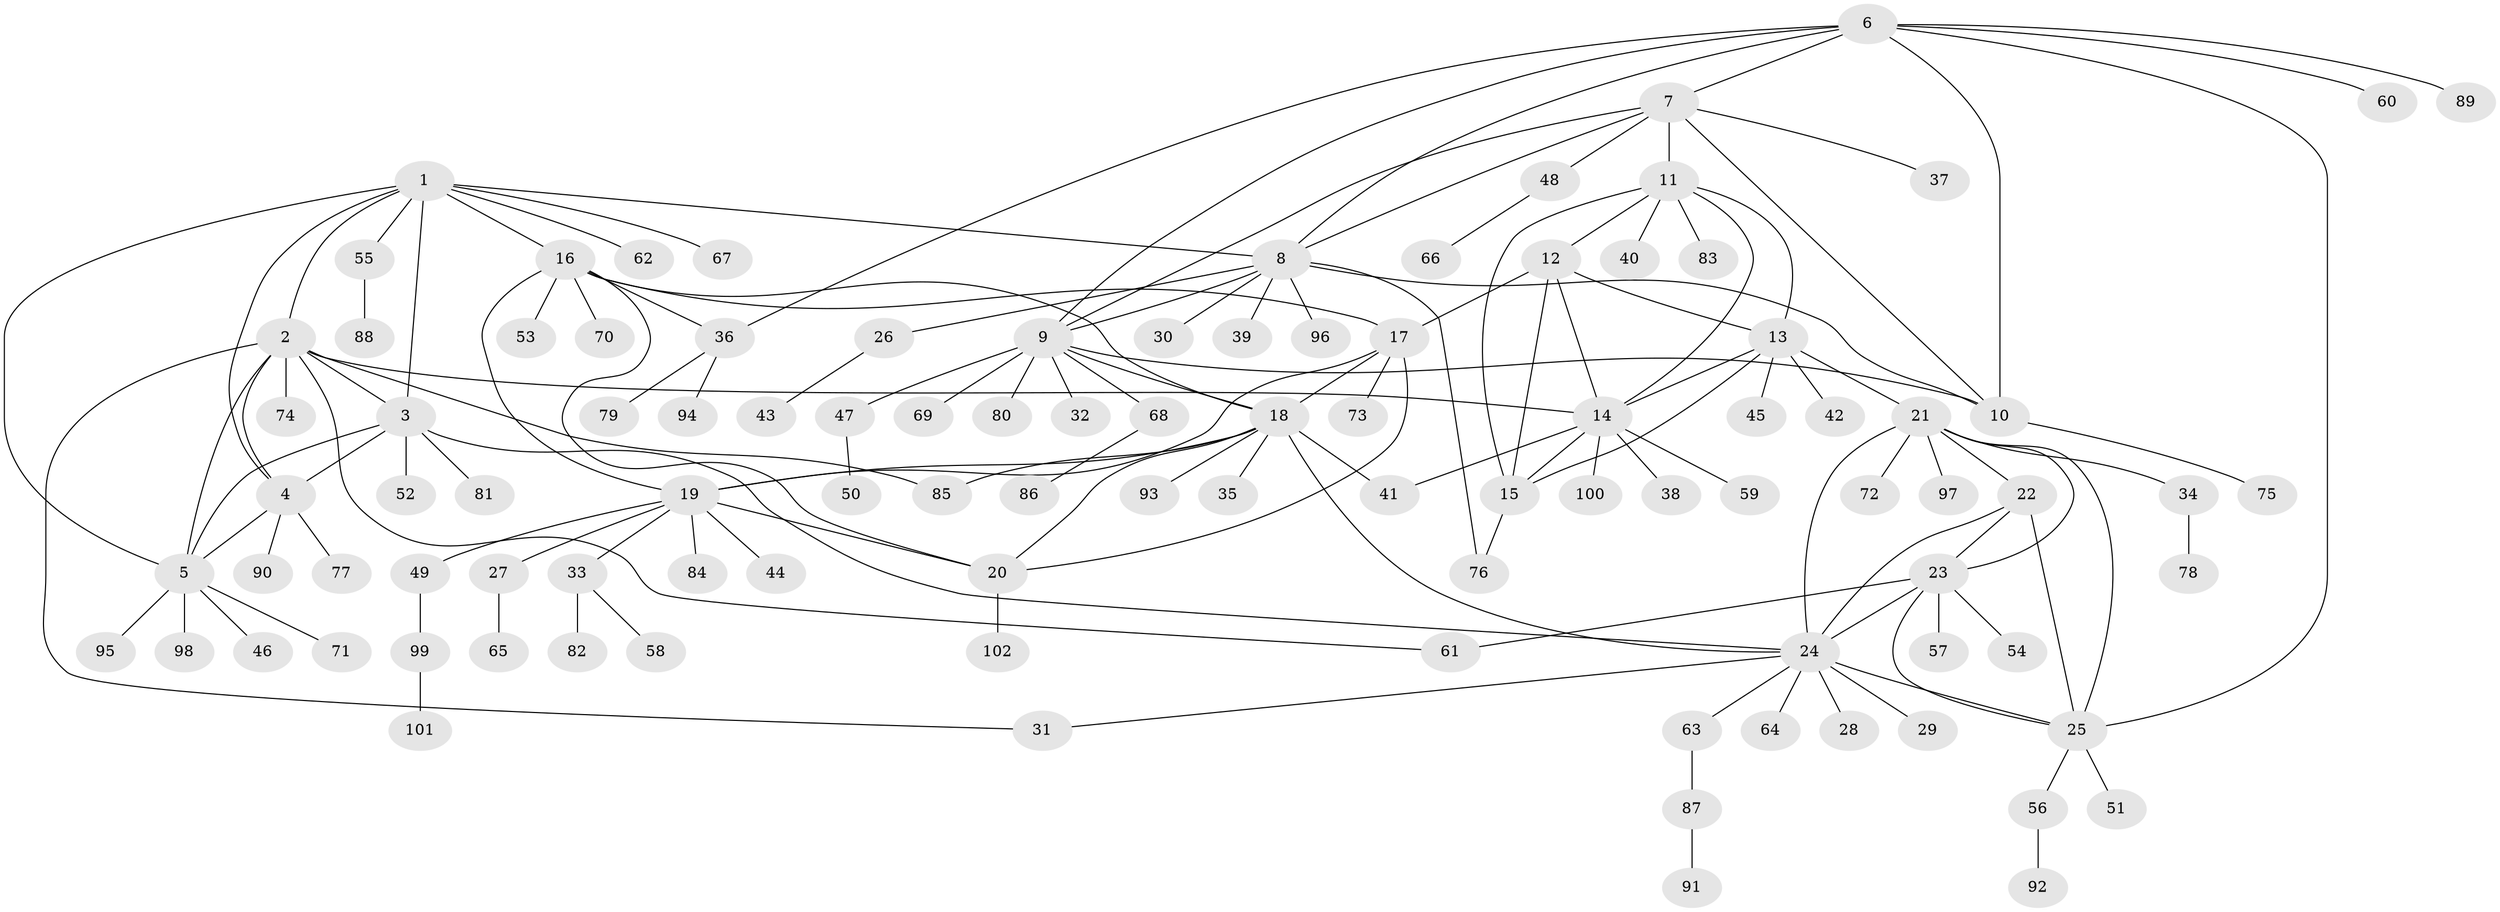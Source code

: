 // coarse degree distribution, {1: 0.5161290322580645, 9: 0.04838709677419355, 2: 0.14516129032258066, 6: 0.04838709677419355, 4: 0.04838709677419355, 5: 0.08064516129032258, 7: 0.06451612903225806, 8: 0.04838709677419355}
// Generated by graph-tools (version 1.1) at 2025/37/03/04/25 23:37:40]
// undirected, 102 vertices, 143 edges
graph export_dot {
  node [color=gray90,style=filled];
  1;
  2;
  3;
  4;
  5;
  6;
  7;
  8;
  9;
  10;
  11;
  12;
  13;
  14;
  15;
  16;
  17;
  18;
  19;
  20;
  21;
  22;
  23;
  24;
  25;
  26;
  27;
  28;
  29;
  30;
  31;
  32;
  33;
  34;
  35;
  36;
  37;
  38;
  39;
  40;
  41;
  42;
  43;
  44;
  45;
  46;
  47;
  48;
  49;
  50;
  51;
  52;
  53;
  54;
  55;
  56;
  57;
  58;
  59;
  60;
  61;
  62;
  63;
  64;
  65;
  66;
  67;
  68;
  69;
  70;
  71;
  72;
  73;
  74;
  75;
  76;
  77;
  78;
  79;
  80;
  81;
  82;
  83;
  84;
  85;
  86;
  87;
  88;
  89;
  90;
  91;
  92;
  93;
  94;
  95;
  96;
  97;
  98;
  99;
  100;
  101;
  102;
  1 -- 2;
  1 -- 3;
  1 -- 4;
  1 -- 5;
  1 -- 8;
  1 -- 16;
  1 -- 55;
  1 -- 62;
  1 -- 67;
  2 -- 3;
  2 -- 4;
  2 -- 5;
  2 -- 14;
  2 -- 31;
  2 -- 61;
  2 -- 74;
  2 -- 85;
  3 -- 4;
  3 -- 5;
  3 -- 24;
  3 -- 52;
  3 -- 81;
  4 -- 5;
  4 -- 77;
  4 -- 90;
  5 -- 46;
  5 -- 71;
  5 -- 95;
  5 -- 98;
  6 -- 7;
  6 -- 8;
  6 -- 9;
  6 -- 10;
  6 -- 25;
  6 -- 36;
  6 -- 60;
  6 -- 89;
  7 -- 8;
  7 -- 9;
  7 -- 10;
  7 -- 11;
  7 -- 37;
  7 -- 48;
  8 -- 9;
  8 -- 10;
  8 -- 26;
  8 -- 30;
  8 -- 39;
  8 -- 76;
  8 -- 96;
  9 -- 10;
  9 -- 18;
  9 -- 32;
  9 -- 47;
  9 -- 68;
  9 -- 69;
  9 -- 80;
  10 -- 75;
  11 -- 12;
  11 -- 13;
  11 -- 14;
  11 -- 15;
  11 -- 40;
  11 -- 83;
  12 -- 13;
  12 -- 14;
  12 -- 15;
  12 -- 17;
  13 -- 14;
  13 -- 15;
  13 -- 21;
  13 -- 42;
  13 -- 45;
  14 -- 15;
  14 -- 38;
  14 -- 41;
  14 -- 59;
  14 -- 100;
  15 -- 76;
  16 -- 17;
  16 -- 18;
  16 -- 19;
  16 -- 20;
  16 -- 36;
  16 -- 53;
  16 -- 70;
  17 -- 18;
  17 -- 19;
  17 -- 20;
  17 -- 73;
  18 -- 19;
  18 -- 20;
  18 -- 24;
  18 -- 35;
  18 -- 41;
  18 -- 85;
  18 -- 93;
  19 -- 20;
  19 -- 27;
  19 -- 33;
  19 -- 44;
  19 -- 49;
  19 -- 84;
  20 -- 102;
  21 -- 22;
  21 -- 23;
  21 -- 24;
  21 -- 25;
  21 -- 34;
  21 -- 72;
  21 -- 97;
  22 -- 23;
  22 -- 24;
  22 -- 25;
  23 -- 24;
  23 -- 25;
  23 -- 54;
  23 -- 57;
  23 -- 61;
  24 -- 25;
  24 -- 28;
  24 -- 29;
  24 -- 31;
  24 -- 63;
  24 -- 64;
  25 -- 51;
  25 -- 56;
  26 -- 43;
  27 -- 65;
  33 -- 58;
  33 -- 82;
  34 -- 78;
  36 -- 79;
  36 -- 94;
  47 -- 50;
  48 -- 66;
  49 -- 99;
  55 -- 88;
  56 -- 92;
  63 -- 87;
  68 -- 86;
  87 -- 91;
  99 -- 101;
}
